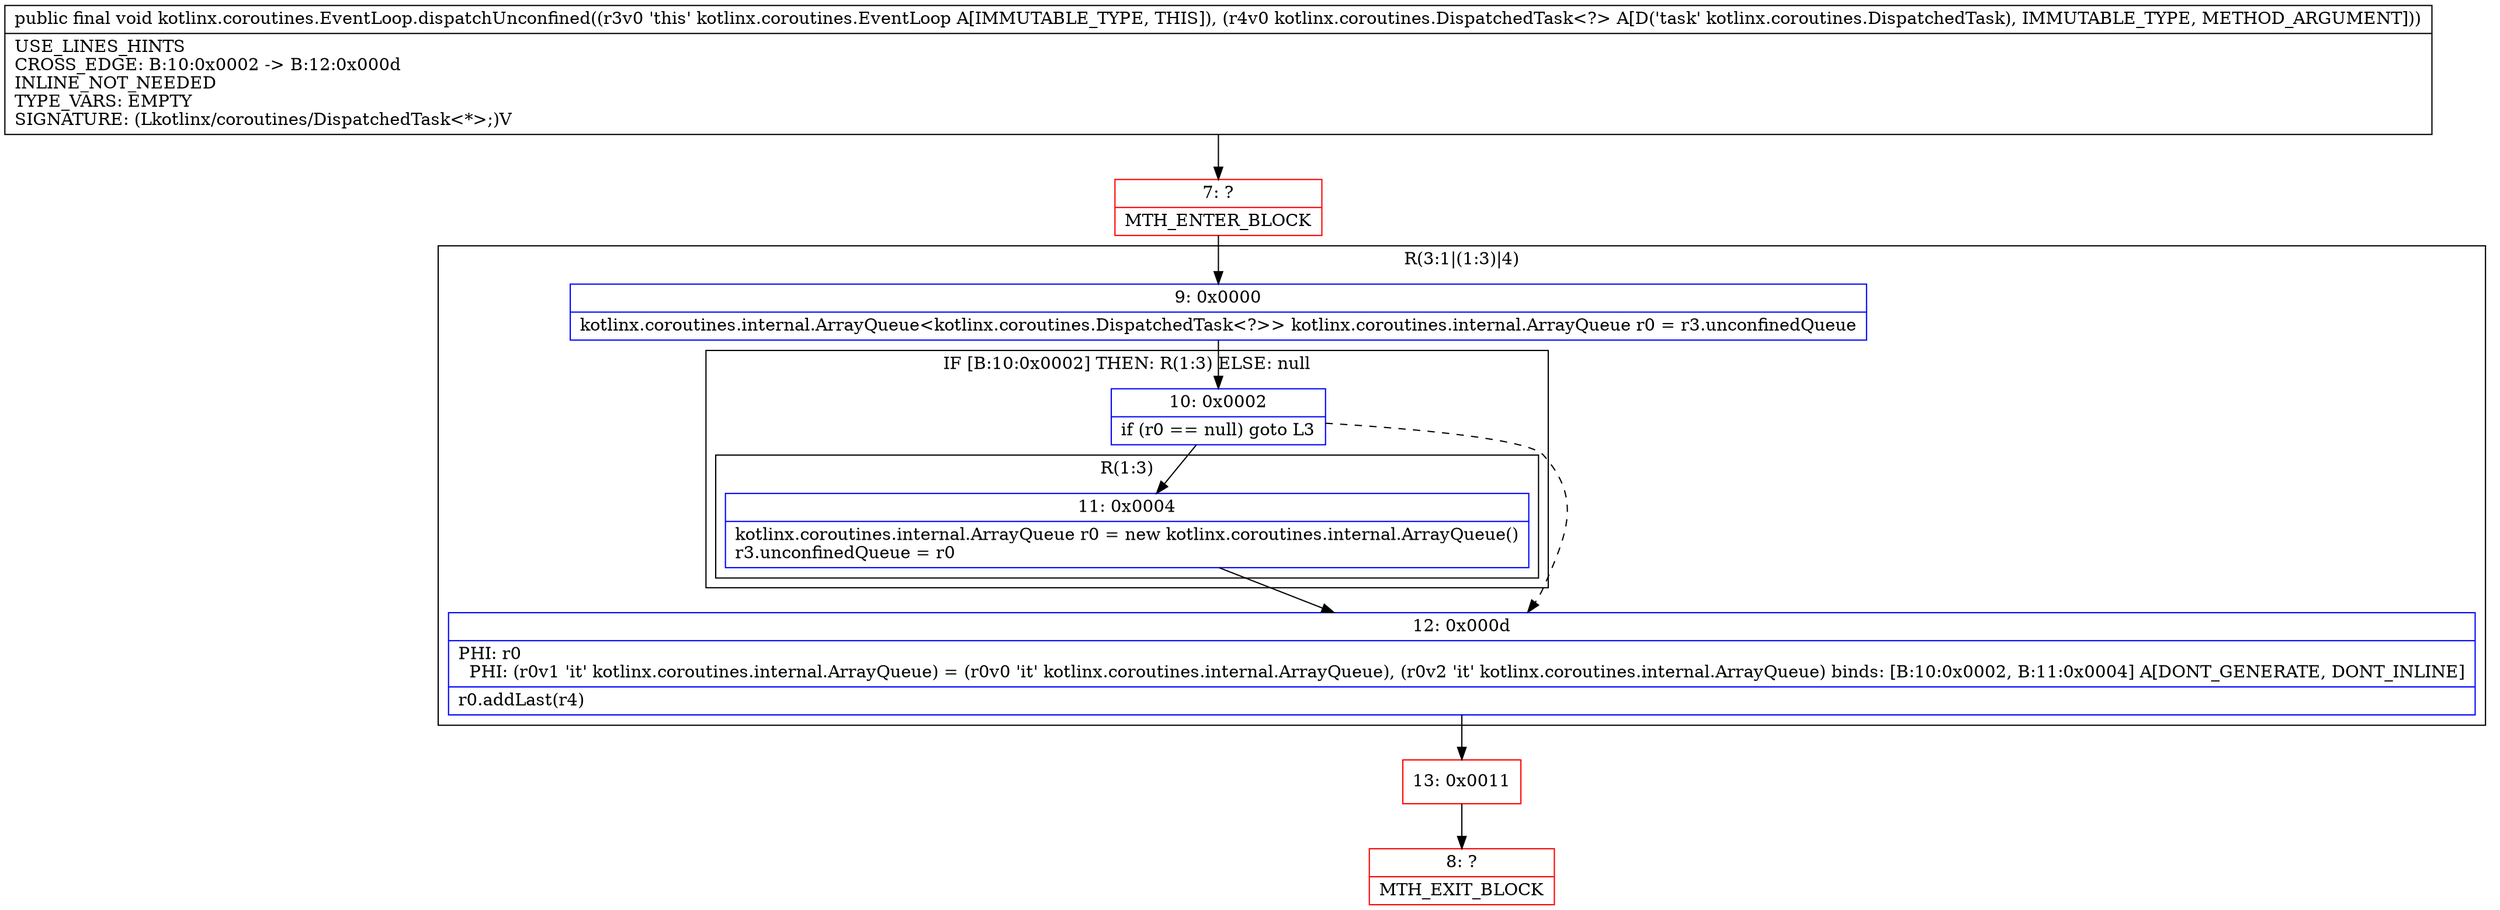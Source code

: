 digraph "CFG forkotlinx.coroutines.EventLoop.dispatchUnconfined(Lkotlinx\/coroutines\/DispatchedTask;)V" {
subgraph cluster_Region_590158728 {
label = "R(3:1|(1:3)|4)";
node [shape=record,color=blue];
Node_9 [shape=record,label="{9\:\ 0x0000|kotlinx.coroutines.internal.ArrayQueue\<kotlinx.coroutines.DispatchedTask\<?\>\> kotlinx.coroutines.internal.ArrayQueue r0 = r3.unconfinedQueue\l}"];
subgraph cluster_IfRegion_800731338 {
label = "IF [B:10:0x0002] THEN: R(1:3) ELSE: null";
node [shape=record,color=blue];
Node_10 [shape=record,label="{10\:\ 0x0002|if (r0 == null) goto L3\l}"];
subgraph cluster_Region_62536401 {
label = "R(1:3)";
node [shape=record,color=blue];
Node_11 [shape=record,label="{11\:\ 0x0004|kotlinx.coroutines.internal.ArrayQueue r0 = new kotlinx.coroutines.internal.ArrayQueue()\lr3.unconfinedQueue = r0\l}"];
}
}
Node_12 [shape=record,label="{12\:\ 0x000d|PHI: r0 \l  PHI: (r0v1 'it' kotlinx.coroutines.internal.ArrayQueue) = (r0v0 'it' kotlinx.coroutines.internal.ArrayQueue), (r0v2 'it' kotlinx.coroutines.internal.ArrayQueue) binds: [B:10:0x0002, B:11:0x0004] A[DONT_GENERATE, DONT_INLINE]\l|r0.addLast(r4)\l}"];
}
Node_7 [shape=record,color=red,label="{7\:\ ?|MTH_ENTER_BLOCK\l}"];
Node_13 [shape=record,color=red,label="{13\:\ 0x0011}"];
Node_8 [shape=record,color=red,label="{8\:\ ?|MTH_EXIT_BLOCK\l}"];
MethodNode[shape=record,label="{public final void kotlinx.coroutines.EventLoop.dispatchUnconfined((r3v0 'this' kotlinx.coroutines.EventLoop A[IMMUTABLE_TYPE, THIS]), (r4v0 kotlinx.coroutines.DispatchedTask\<?\> A[D('task' kotlinx.coroutines.DispatchedTask), IMMUTABLE_TYPE, METHOD_ARGUMENT]))  | USE_LINES_HINTS\lCROSS_EDGE: B:10:0x0002 \-\> B:12:0x000d\lINLINE_NOT_NEEDED\lTYPE_VARS: EMPTY\lSIGNATURE: (Lkotlinx\/coroutines\/DispatchedTask\<*\>;)V\l}"];
MethodNode -> Node_7;Node_9 -> Node_10;
Node_10 -> Node_11;
Node_10 -> Node_12[style=dashed];
Node_11 -> Node_12;
Node_12 -> Node_13;
Node_7 -> Node_9;
Node_13 -> Node_8;
}

